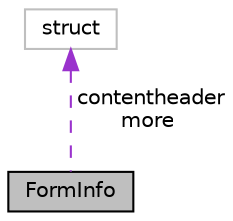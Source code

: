 digraph "FormInfo"
{
  edge [fontname="Helvetica",fontsize="10",labelfontname="Helvetica",labelfontsize="10"];
  node [fontname="Helvetica",fontsize="10",shape=record];
  Node1 [label="FormInfo",height=0.2,width=0.4,color="black", fillcolor="grey75", style="filled", fontcolor="black"];
  Node2 -> Node1 [dir="back",color="darkorchid3",fontsize="10",style="dashed",label=" contentheader\nmore" ,fontname="Helvetica"];
  Node2 [label="struct",height=0.2,width=0.4,color="grey75", fillcolor="white", style="filled"];
}

